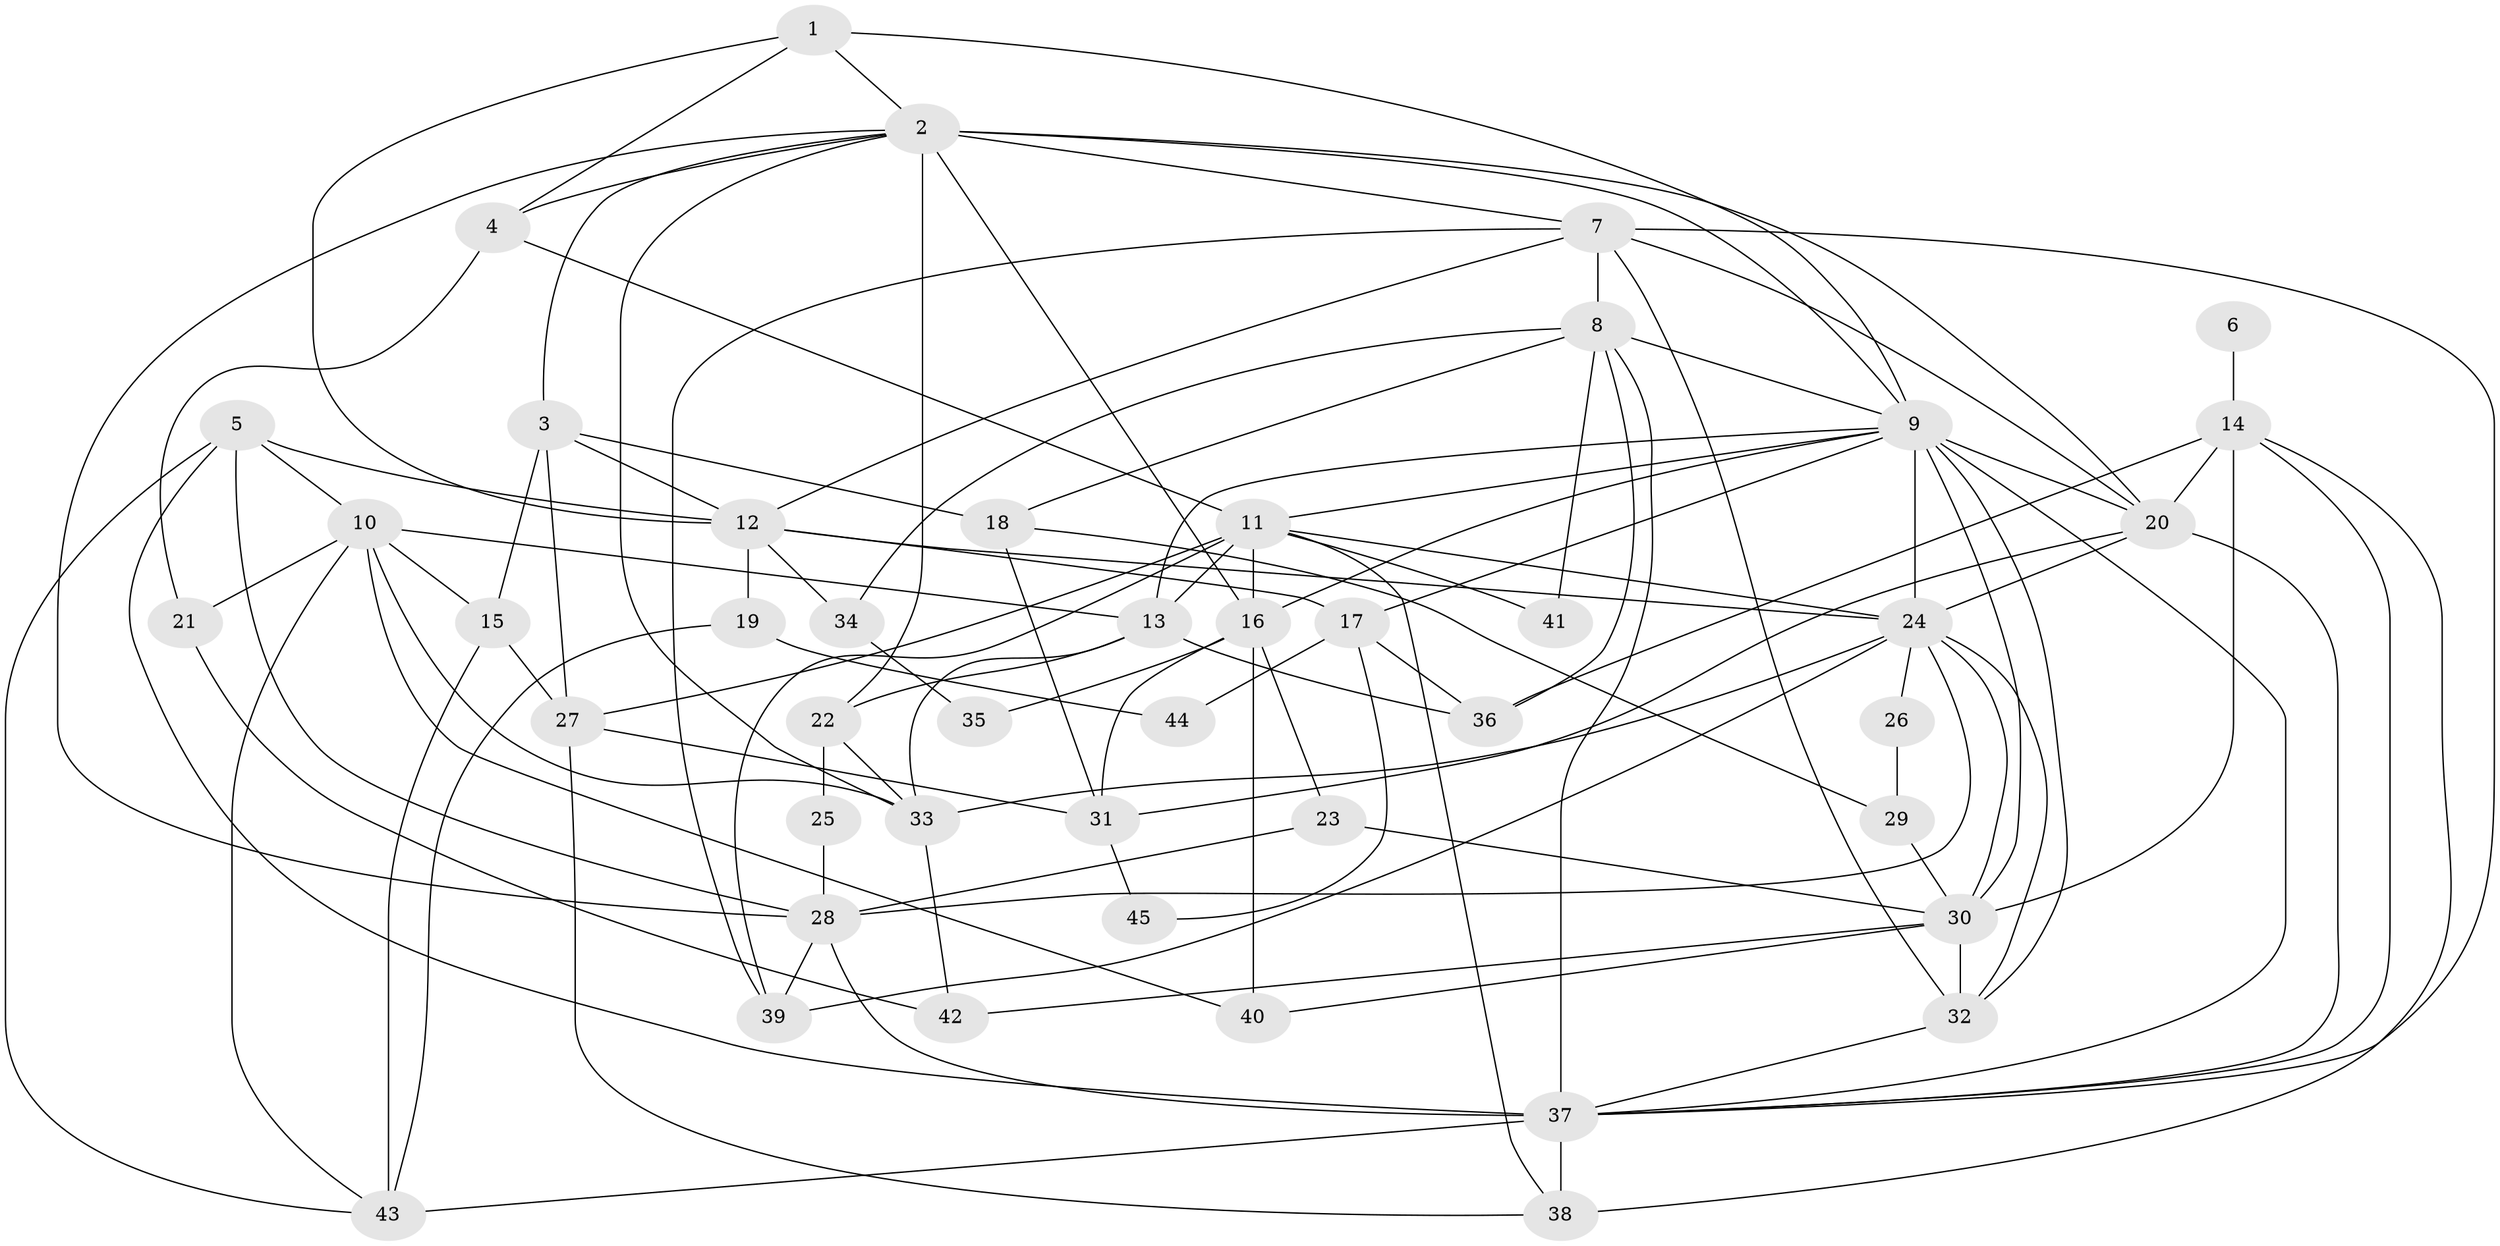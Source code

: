 // original degree distribution, {2: 0.12222222222222222, 6: 0.14444444444444443, 5: 0.17777777777777778, 4: 0.24444444444444444, 3: 0.28888888888888886, 7: 0.022222222222222223}
// Generated by graph-tools (version 1.1) at 2025/36/03/09/25 02:36:13]
// undirected, 45 vertices, 114 edges
graph export_dot {
graph [start="1"]
  node [color=gray90,style=filled];
  1;
  2;
  3;
  4;
  5;
  6;
  7;
  8;
  9;
  10;
  11;
  12;
  13;
  14;
  15;
  16;
  17;
  18;
  19;
  20;
  21;
  22;
  23;
  24;
  25;
  26;
  27;
  28;
  29;
  30;
  31;
  32;
  33;
  34;
  35;
  36;
  37;
  38;
  39;
  40;
  41;
  42;
  43;
  44;
  45;
  1 -- 2 [weight=1.0];
  1 -- 4 [weight=1.0];
  1 -- 9 [weight=2.0];
  1 -- 12 [weight=2.0];
  2 -- 3 [weight=1.0];
  2 -- 4 [weight=1.0];
  2 -- 7 [weight=1.0];
  2 -- 9 [weight=1.0];
  2 -- 16 [weight=2.0];
  2 -- 20 [weight=1.0];
  2 -- 22 [weight=2.0];
  2 -- 28 [weight=1.0];
  2 -- 33 [weight=2.0];
  3 -- 12 [weight=1.0];
  3 -- 15 [weight=1.0];
  3 -- 18 [weight=1.0];
  3 -- 27 [weight=1.0];
  4 -- 11 [weight=1.0];
  4 -- 21 [weight=1.0];
  5 -- 10 [weight=1.0];
  5 -- 12 [weight=1.0];
  5 -- 28 [weight=1.0];
  5 -- 37 [weight=1.0];
  5 -- 43 [weight=1.0];
  6 -- 14 [weight=2.0];
  7 -- 8 [weight=4.0];
  7 -- 12 [weight=1.0];
  7 -- 20 [weight=1.0];
  7 -- 32 [weight=1.0];
  7 -- 37 [weight=1.0];
  7 -- 39 [weight=1.0];
  8 -- 9 [weight=1.0];
  8 -- 18 [weight=2.0];
  8 -- 34 [weight=1.0];
  8 -- 36 [weight=1.0];
  8 -- 37 [weight=2.0];
  8 -- 41 [weight=1.0];
  9 -- 11 [weight=1.0];
  9 -- 13 [weight=1.0];
  9 -- 16 [weight=1.0];
  9 -- 17 [weight=1.0];
  9 -- 20 [weight=4.0];
  9 -- 24 [weight=1.0];
  9 -- 30 [weight=1.0];
  9 -- 32 [weight=1.0];
  9 -- 37 [weight=1.0];
  10 -- 13 [weight=1.0];
  10 -- 15 [weight=1.0];
  10 -- 21 [weight=1.0];
  10 -- 33 [weight=1.0];
  10 -- 40 [weight=1.0];
  10 -- 43 [weight=1.0];
  11 -- 13 [weight=1.0];
  11 -- 16 [weight=2.0];
  11 -- 24 [weight=1.0];
  11 -- 27 [weight=1.0];
  11 -- 38 [weight=1.0];
  11 -- 39 [weight=1.0];
  11 -- 41 [weight=1.0];
  12 -- 17 [weight=1.0];
  12 -- 19 [weight=1.0];
  12 -- 24 [weight=1.0];
  12 -- 34 [weight=1.0];
  13 -- 22 [weight=1.0];
  13 -- 33 [weight=1.0];
  13 -- 36 [weight=1.0];
  14 -- 20 [weight=1.0];
  14 -- 30 [weight=2.0];
  14 -- 36 [weight=1.0];
  14 -- 37 [weight=1.0];
  14 -- 38 [weight=1.0];
  15 -- 27 [weight=1.0];
  15 -- 43 [weight=1.0];
  16 -- 23 [weight=1.0];
  16 -- 31 [weight=1.0];
  16 -- 35 [weight=1.0];
  16 -- 40 [weight=2.0];
  17 -- 36 [weight=1.0];
  17 -- 44 [weight=1.0];
  17 -- 45 [weight=1.0];
  18 -- 29 [weight=1.0];
  18 -- 31 [weight=1.0];
  19 -- 43 [weight=1.0];
  19 -- 44 [weight=1.0];
  20 -- 24 [weight=1.0];
  20 -- 31 [weight=1.0];
  20 -- 37 [weight=1.0];
  21 -- 42 [weight=1.0];
  22 -- 25 [weight=1.0];
  22 -- 33 [weight=1.0];
  23 -- 28 [weight=1.0];
  23 -- 30 [weight=1.0];
  24 -- 26 [weight=1.0];
  24 -- 28 [weight=1.0];
  24 -- 30 [weight=1.0];
  24 -- 32 [weight=1.0];
  24 -- 33 [weight=1.0];
  24 -- 39 [weight=1.0];
  25 -- 28 [weight=1.0];
  26 -- 29 [weight=1.0];
  27 -- 31 [weight=1.0];
  27 -- 38 [weight=1.0];
  28 -- 37 [weight=1.0];
  28 -- 39 [weight=1.0];
  29 -- 30 [weight=1.0];
  30 -- 32 [weight=1.0];
  30 -- 40 [weight=1.0];
  30 -- 42 [weight=1.0];
  31 -- 45 [weight=1.0];
  32 -- 37 [weight=1.0];
  33 -- 42 [weight=1.0];
  34 -- 35 [weight=1.0];
  37 -- 38 [weight=2.0];
  37 -- 43 [weight=1.0];
}
